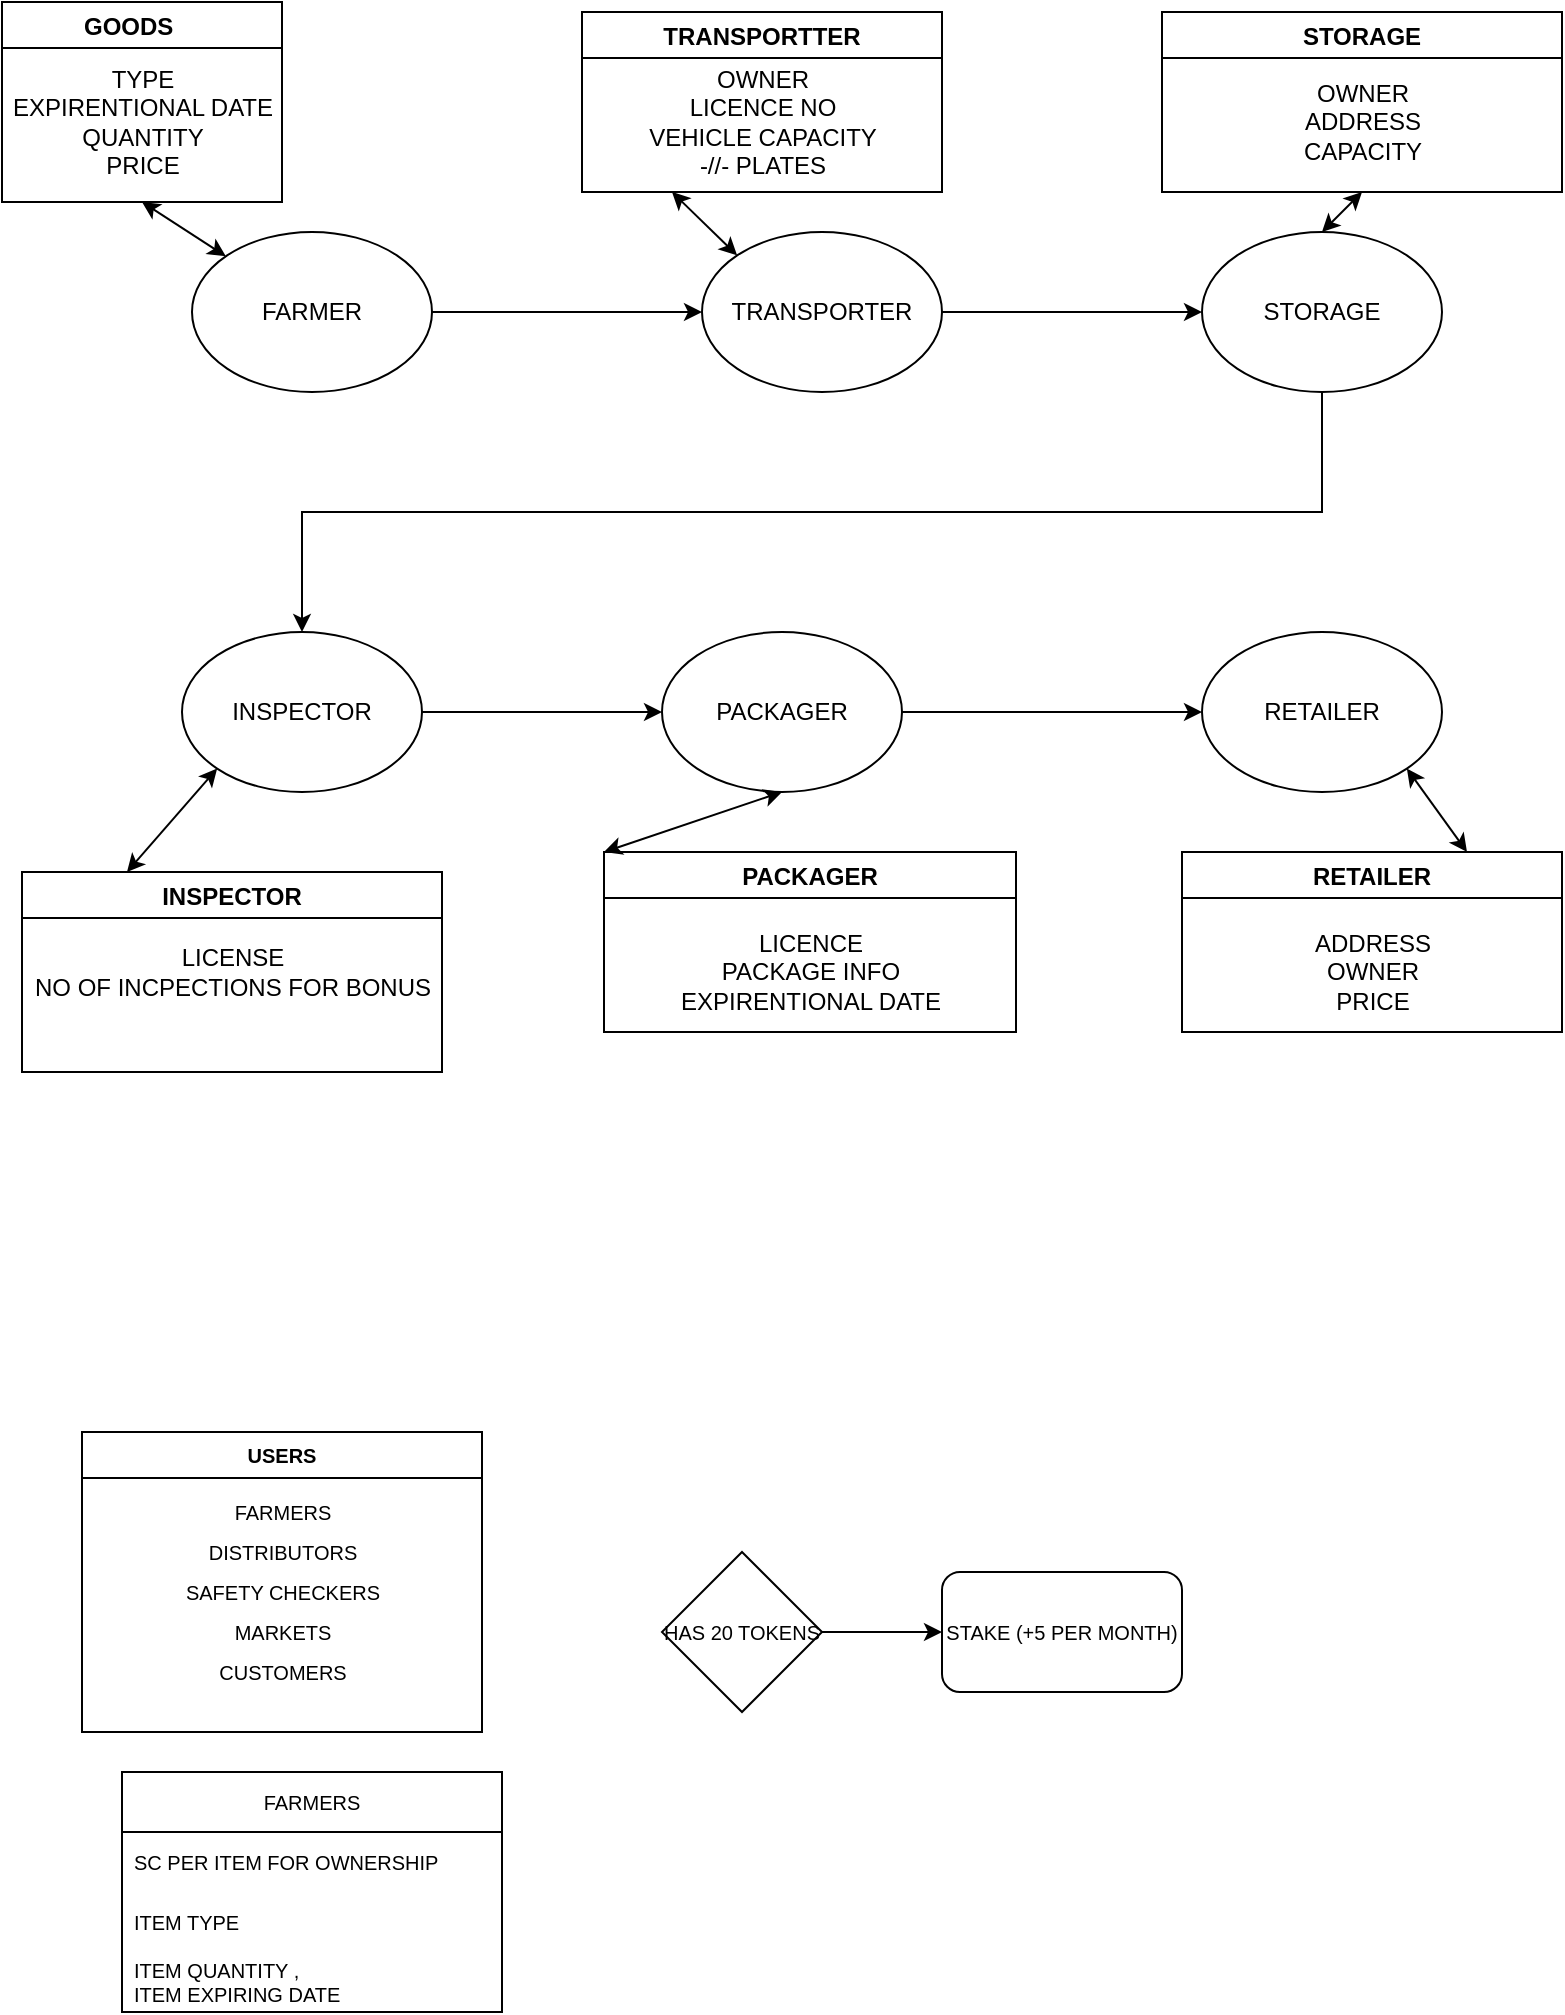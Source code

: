 <mxfile version="15.9.4" type="github">
  <diagram id="C5RBs43oDa-KdzZeNtuy" name="Page-1">
    <mxGraphModel dx="1673" dy="875" grid="1" gridSize="10" guides="1" tooltips="1" connect="1" arrows="1" fold="1" page="1" pageScale="1" pageWidth="827" pageHeight="1169" math="0" shadow="0">
      <root>
        <mxCell id="WIyWlLk6GJQsqaUBKTNV-0" />
        <mxCell id="WIyWlLk6GJQsqaUBKTNV-1" parent="WIyWlLk6GJQsqaUBKTNV-0" />
        <mxCell id="Mbk-LU-rweTJqgh03F9p-36" style="edgeStyle=orthogonalEdgeStyle;rounded=0;orthogonalLoop=1;jettySize=auto;html=1;exitX=1;exitY=0.5;exitDx=0;exitDy=0;entryX=0;entryY=0.5;entryDx=0;entryDy=0;fontSize=10;" parent="WIyWlLk6GJQsqaUBKTNV-1" source="Mbk-LU-rweTJqgh03F9p-32" target="Mbk-LU-rweTJqgh03F9p-35" edge="1">
          <mxGeometry relative="1" as="geometry" />
        </mxCell>
        <mxCell id="Mbk-LU-rweTJqgh03F9p-32" value="HAS 20 TOKENS" style="rhombus;whiteSpace=wrap;html=1;fontSize=10;" parent="WIyWlLk6GJQsqaUBKTNV-1" vertex="1">
          <mxGeometry x="340" y="780" width="80" height="80" as="geometry" />
        </mxCell>
        <mxCell id="Mbk-LU-rweTJqgh03F9p-35" value="STAKE (+5 PER MONTH)" style="rounded=1;whiteSpace=wrap;html=1;fontSize=10;" parent="WIyWlLk6GJQsqaUBKTNV-1" vertex="1">
          <mxGeometry x="480" y="790" width="120" height="60" as="geometry" />
        </mxCell>
        <mxCell id="Mbk-LU-rweTJqgh03F9p-37" value="USERS" style="swimlane;fontSize=10;" parent="WIyWlLk6GJQsqaUBKTNV-1" vertex="1">
          <mxGeometry x="50" y="720" width="200" height="150" as="geometry" />
        </mxCell>
        <mxCell id="Mbk-LU-rweTJqgh03F9p-38" value="FARMERS" style="text;html=1;align=center;verticalAlign=middle;resizable=0;points=[];autosize=1;strokeColor=none;fillColor=none;fontSize=10;" parent="Mbk-LU-rweTJqgh03F9p-37" vertex="1">
          <mxGeometry x="70" y="30" width="60" height="20" as="geometry" />
        </mxCell>
        <mxCell id="Mbk-LU-rweTJqgh03F9p-39" value="DISTRIBUTORS" style="text;html=1;align=center;verticalAlign=middle;resizable=0;points=[];autosize=1;strokeColor=none;fillColor=none;fontSize=10;" parent="Mbk-LU-rweTJqgh03F9p-37" vertex="1">
          <mxGeometry x="55" y="50" width="90" height="20" as="geometry" />
        </mxCell>
        <mxCell id="Mbk-LU-rweTJqgh03F9p-40" value="SAFETY CHECKERS" style="text;html=1;align=center;verticalAlign=middle;resizable=0;points=[];autosize=1;strokeColor=none;fillColor=none;fontSize=10;" parent="Mbk-LU-rweTJqgh03F9p-37" vertex="1">
          <mxGeometry x="40" y="70" width="120" height="20" as="geometry" />
        </mxCell>
        <mxCell id="Mbk-LU-rweTJqgh03F9p-41" value="MARKETS" style="text;html=1;align=center;verticalAlign=middle;resizable=0;points=[];autosize=1;strokeColor=none;fillColor=none;fontSize=10;" parent="Mbk-LU-rweTJqgh03F9p-37" vertex="1">
          <mxGeometry x="65" y="90" width="70" height="20" as="geometry" />
        </mxCell>
        <mxCell id="Mbk-LU-rweTJqgh03F9p-42" value="CUSTOMERS" style="text;html=1;align=center;verticalAlign=middle;resizable=0;points=[];autosize=1;strokeColor=none;fillColor=none;fontSize=10;" parent="Mbk-LU-rweTJqgh03F9p-37" vertex="1">
          <mxGeometry x="60" y="110" width="80" height="20" as="geometry" />
        </mxCell>
        <mxCell id="Mbk-LU-rweTJqgh03F9p-44" value="FARMERS" style="swimlane;fontStyle=0;childLayout=stackLayout;horizontal=1;startSize=30;horizontalStack=0;resizeParent=1;resizeParentMax=0;resizeLast=0;collapsible=1;marginBottom=0;fontSize=10;" parent="WIyWlLk6GJQsqaUBKTNV-1" vertex="1">
          <mxGeometry x="70" y="890" width="190" height="120" as="geometry">
            <mxRectangle x="70" y="890" width="80" height="30" as="alternateBounds" />
          </mxGeometry>
        </mxCell>
        <mxCell id="Mbk-LU-rweTJqgh03F9p-45" value="SC PER ITEM FOR OWNERSHIP" style="text;strokeColor=none;fillColor=none;align=left;verticalAlign=middle;spacingLeft=4;spacingRight=4;overflow=hidden;points=[[0,0.5],[1,0.5]];portConstraint=eastwest;rotatable=0;fontSize=10;" parent="Mbk-LU-rweTJqgh03F9p-44" vertex="1">
          <mxGeometry y="30" width="190" height="30" as="geometry" />
        </mxCell>
        <mxCell id="Mbk-LU-rweTJqgh03F9p-46" value="ITEM TYPE" style="text;strokeColor=none;fillColor=none;align=left;verticalAlign=middle;spacingLeft=4;spacingRight=4;overflow=hidden;points=[[0,0.5],[1,0.5]];portConstraint=eastwest;rotatable=0;fontSize=10;" parent="Mbk-LU-rweTJqgh03F9p-44" vertex="1">
          <mxGeometry y="60" width="190" height="30" as="geometry" />
        </mxCell>
        <mxCell id="Mbk-LU-rweTJqgh03F9p-47" value="ITEM QUANTITY ,&#xa; ITEM EXPIRING DATE" style="text;strokeColor=none;fillColor=none;align=left;verticalAlign=middle;spacingLeft=4;spacingRight=4;overflow=hidden;points=[[0,0.5],[1,0.5]];portConstraint=eastwest;rotatable=0;fontSize=10;" parent="Mbk-LU-rweTJqgh03F9p-44" vertex="1">
          <mxGeometry y="90" width="190" height="30" as="geometry" />
        </mxCell>
        <mxCell id="LdCLL1ELYg_sTMJgc6fd-31" style="edgeStyle=orthogonalEdgeStyle;rounded=0;orthogonalLoop=1;jettySize=auto;html=1;exitX=1;exitY=0.5;exitDx=0;exitDy=0;entryX=0;entryY=0.5;entryDx=0;entryDy=0;" edge="1" parent="WIyWlLk6GJQsqaUBKTNV-1" source="LdCLL1ELYg_sTMJgc6fd-2" target="LdCLL1ELYg_sTMJgc6fd-3">
          <mxGeometry relative="1" as="geometry" />
        </mxCell>
        <mxCell id="LdCLL1ELYg_sTMJgc6fd-2" value="PACKAGER" style="ellipse;whiteSpace=wrap;html=1;" vertex="1" parent="WIyWlLk6GJQsqaUBKTNV-1">
          <mxGeometry x="340" y="320" width="120" height="80" as="geometry" />
        </mxCell>
        <mxCell id="LdCLL1ELYg_sTMJgc6fd-3" value="RETAILER" style="ellipse;whiteSpace=wrap;html=1;" vertex="1" parent="WIyWlLk6GJQsqaUBKTNV-1">
          <mxGeometry x="610" y="320" width="120" height="80" as="geometry" />
        </mxCell>
        <mxCell id="LdCLL1ELYg_sTMJgc6fd-30" style="edgeStyle=orthogonalEdgeStyle;rounded=0;orthogonalLoop=1;jettySize=auto;html=1;exitX=1;exitY=0.5;exitDx=0;exitDy=0;entryX=0;entryY=0.5;entryDx=0;entryDy=0;" edge="1" parent="WIyWlLk6GJQsqaUBKTNV-1" source="LdCLL1ELYg_sTMJgc6fd-4" target="LdCLL1ELYg_sTMJgc6fd-2">
          <mxGeometry relative="1" as="geometry" />
        </mxCell>
        <mxCell id="LdCLL1ELYg_sTMJgc6fd-4" value="INSPECTOR" style="ellipse;whiteSpace=wrap;html=1;" vertex="1" parent="WIyWlLk6GJQsqaUBKTNV-1">
          <mxGeometry x="100" y="320" width="120" height="80" as="geometry" />
        </mxCell>
        <mxCell id="LdCLL1ELYg_sTMJgc6fd-10" style="edgeStyle=orthogonalEdgeStyle;rounded=0;orthogonalLoop=1;jettySize=auto;html=1;exitX=0.5;exitY=1;exitDx=0;exitDy=0;entryX=0.5;entryY=0;entryDx=0;entryDy=0;" edge="1" parent="WIyWlLk6GJQsqaUBKTNV-1" source="LdCLL1ELYg_sTMJgc6fd-5" target="LdCLL1ELYg_sTMJgc6fd-4">
          <mxGeometry relative="1" as="geometry" />
        </mxCell>
        <mxCell id="LdCLL1ELYg_sTMJgc6fd-5" value="STORAGE" style="ellipse;whiteSpace=wrap;html=1;" vertex="1" parent="WIyWlLk6GJQsqaUBKTNV-1">
          <mxGeometry x="610" y="120" width="120" height="80" as="geometry" />
        </mxCell>
        <mxCell id="LdCLL1ELYg_sTMJgc6fd-9" style="edgeStyle=orthogonalEdgeStyle;rounded=0;orthogonalLoop=1;jettySize=auto;html=1;exitX=1;exitY=0.5;exitDx=0;exitDy=0;entryX=0;entryY=0.5;entryDx=0;entryDy=0;" edge="1" parent="WIyWlLk6GJQsqaUBKTNV-1" source="LdCLL1ELYg_sTMJgc6fd-6" target="LdCLL1ELYg_sTMJgc6fd-5">
          <mxGeometry relative="1" as="geometry" />
        </mxCell>
        <mxCell id="LdCLL1ELYg_sTMJgc6fd-6" value="TRANSPORTER" style="ellipse;whiteSpace=wrap;html=1;" vertex="1" parent="WIyWlLk6GJQsqaUBKTNV-1">
          <mxGeometry x="360" y="120" width="120" height="80" as="geometry" />
        </mxCell>
        <mxCell id="LdCLL1ELYg_sTMJgc6fd-8" style="edgeStyle=orthogonalEdgeStyle;rounded=0;orthogonalLoop=1;jettySize=auto;html=1;exitX=1;exitY=0.5;exitDx=0;exitDy=0;entryX=0;entryY=0.5;entryDx=0;entryDy=0;" edge="1" parent="WIyWlLk6GJQsqaUBKTNV-1" source="LdCLL1ELYg_sTMJgc6fd-7" target="LdCLL1ELYg_sTMJgc6fd-6">
          <mxGeometry relative="1" as="geometry" />
        </mxCell>
        <mxCell id="LdCLL1ELYg_sTMJgc6fd-7" value="&lt;div&gt;FARMER&lt;/div&gt;" style="ellipse;whiteSpace=wrap;html=1;" vertex="1" parent="WIyWlLk6GJQsqaUBKTNV-1">
          <mxGeometry x="105" y="120" width="120" height="80" as="geometry" />
        </mxCell>
        <mxCell id="LdCLL1ELYg_sTMJgc6fd-15" value="" style="endArrow=classic;startArrow=classic;html=1;rounded=0;exitX=0.5;exitY=1;exitDx=0;exitDy=0;" edge="1" parent="WIyWlLk6GJQsqaUBKTNV-1" source="LdCLL1ELYg_sTMJgc6fd-17" target="LdCLL1ELYg_sTMJgc6fd-7">
          <mxGeometry width="50" height="50" relative="1" as="geometry">
            <mxPoint x="125" y="70" as="sourcePoint" />
            <mxPoint x="380" y="280" as="targetPoint" />
          </mxGeometry>
        </mxCell>
        <mxCell id="LdCLL1ELYg_sTMJgc6fd-17" value="GOODS    " style="swimlane;" vertex="1" parent="WIyWlLk6GJQsqaUBKTNV-1">
          <mxGeometry x="10" y="5" width="140" height="100" as="geometry">
            <mxRectangle x="60" y="30" width="90" height="23" as="alternateBounds" />
          </mxGeometry>
        </mxCell>
        <mxCell id="LdCLL1ELYg_sTMJgc6fd-18" value="&lt;div&gt;TYPE&lt;/div&gt;&lt;div&gt;EXPIRENTIONAL DATE&lt;/div&gt;&lt;div&gt;QUANTITY&lt;/div&gt;&lt;div&gt;PRICE&lt;br&gt;&lt;/div&gt;" style="text;html=1;align=center;verticalAlign=middle;resizable=0;points=[];autosize=1;strokeColor=none;fillColor=none;" vertex="1" parent="LdCLL1ELYg_sTMJgc6fd-17">
          <mxGeometry y="30" width="140" height="60" as="geometry" />
        </mxCell>
        <mxCell id="LdCLL1ELYg_sTMJgc6fd-23" value="TRANSPORTTER" style="swimlane;" vertex="1" parent="WIyWlLk6GJQsqaUBKTNV-1">
          <mxGeometry x="300" y="10" width="180" height="90" as="geometry" />
        </mxCell>
        <mxCell id="LdCLL1ELYg_sTMJgc6fd-24" value="&lt;div&gt;&lt;div&gt;&lt;br&gt;&lt;/div&gt;&lt;div&gt;&lt;br&gt;&lt;/div&gt;&lt;div&gt;OWNER&lt;/div&gt;&lt;div&gt;LICENCE NO&lt;/div&gt;&lt;/div&gt;&lt;div&gt;VEHICLE CAPACITY&lt;/div&gt;&lt;div&gt;-//- PLATES&lt;/div&gt;&lt;div&gt;&lt;br&gt;&lt;/div&gt;&lt;div&gt;&lt;br&gt;&lt;/div&gt;" style="text;html=1;align=center;verticalAlign=middle;resizable=0;points=[];autosize=1;strokeColor=none;fillColor=none;" vertex="1" parent="LdCLL1ELYg_sTMJgc6fd-23">
          <mxGeometry x="25" y="-5" width="130" height="120" as="geometry" />
        </mxCell>
        <mxCell id="LdCLL1ELYg_sTMJgc6fd-25" value="" style="endArrow=classic;startArrow=classic;html=1;rounded=0;exitX=0;exitY=0;exitDx=0;exitDy=0;entryX=0.25;entryY=1;entryDx=0;entryDy=0;" edge="1" parent="WIyWlLk6GJQsqaUBKTNV-1" source="LdCLL1ELYg_sTMJgc6fd-6" target="LdCLL1ELYg_sTMJgc6fd-23">
          <mxGeometry width="50" height="50" relative="1" as="geometry">
            <mxPoint x="330" y="330" as="sourcePoint" />
            <mxPoint x="380" y="280" as="targetPoint" />
          </mxGeometry>
        </mxCell>
        <mxCell id="LdCLL1ELYg_sTMJgc6fd-26" value="STORAGE" style="swimlane;" vertex="1" parent="WIyWlLk6GJQsqaUBKTNV-1">
          <mxGeometry x="590" y="10" width="200" height="90" as="geometry" />
        </mxCell>
        <mxCell id="LdCLL1ELYg_sTMJgc6fd-28" value="&lt;div&gt;OWNER&lt;/div&gt;&lt;div&gt;ADDRESS&lt;/div&gt;&lt;div&gt;CAPACITY&lt;br&gt;&lt;/div&gt;" style="text;html=1;align=center;verticalAlign=middle;resizable=0;points=[];autosize=1;strokeColor=none;fillColor=none;" vertex="1" parent="LdCLL1ELYg_sTMJgc6fd-26">
          <mxGeometry x="65" y="30" width="70" height="50" as="geometry" />
        </mxCell>
        <mxCell id="LdCLL1ELYg_sTMJgc6fd-29" value="" style="endArrow=classic;startArrow=classic;html=1;rounded=0;exitX=0.5;exitY=0;exitDx=0;exitDy=0;entryX=0.5;entryY=1;entryDx=0;entryDy=0;" edge="1" parent="WIyWlLk6GJQsqaUBKTNV-1" source="LdCLL1ELYg_sTMJgc6fd-5" target="LdCLL1ELYg_sTMJgc6fd-26">
          <mxGeometry width="50" height="50" relative="1" as="geometry">
            <mxPoint x="330" y="330" as="sourcePoint" />
            <mxPoint x="380" y="280" as="targetPoint" />
          </mxGeometry>
        </mxCell>
        <mxCell id="LdCLL1ELYg_sTMJgc6fd-32" value="INSPECTOR" style="swimlane;" vertex="1" parent="WIyWlLk6GJQsqaUBKTNV-1">
          <mxGeometry x="20" y="440" width="210" height="100" as="geometry" />
        </mxCell>
        <mxCell id="LdCLL1ELYg_sTMJgc6fd-33" value="&lt;div&gt;LICENSE&lt;/div&gt;&lt;div&gt;NO OF INCPECTIONS FOR BONUS&lt;br&gt;&lt;/div&gt;" style="text;html=1;align=center;verticalAlign=middle;resizable=0;points=[];autosize=1;strokeColor=none;fillColor=none;" vertex="1" parent="LdCLL1ELYg_sTMJgc6fd-32">
          <mxGeometry y="35" width="210" height="30" as="geometry" />
        </mxCell>
        <mxCell id="LdCLL1ELYg_sTMJgc6fd-34" value="" style="endArrow=classic;startArrow=classic;html=1;rounded=0;exitX=0;exitY=1;exitDx=0;exitDy=0;entryX=0.25;entryY=0;entryDx=0;entryDy=0;" edge="1" parent="WIyWlLk6GJQsqaUBKTNV-1" source="LdCLL1ELYg_sTMJgc6fd-4" target="LdCLL1ELYg_sTMJgc6fd-32">
          <mxGeometry width="50" height="50" relative="1" as="geometry">
            <mxPoint x="330" y="330" as="sourcePoint" />
            <mxPoint x="380" y="280" as="targetPoint" />
          </mxGeometry>
        </mxCell>
        <mxCell id="LdCLL1ELYg_sTMJgc6fd-35" value="PACKAGER" style="swimlane;" vertex="1" parent="WIyWlLk6GJQsqaUBKTNV-1">
          <mxGeometry x="311" y="430" width="206" height="90" as="geometry" />
        </mxCell>
        <mxCell id="LdCLL1ELYg_sTMJgc6fd-36" value="&lt;div&gt;LICENCE&lt;/div&gt;&lt;div&gt;PACKAGE INFO&lt;/div&gt;&lt;div&gt;EXPIRENTIONAL DATE&lt;br&gt;&lt;/div&gt;" style="text;html=1;align=center;verticalAlign=middle;resizable=0;points=[];autosize=1;strokeColor=none;fillColor=none;" vertex="1" parent="LdCLL1ELYg_sTMJgc6fd-35">
          <mxGeometry x="33" y="35" width="140" height="50" as="geometry" />
        </mxCell>
        <mxCell id="LdCLL1ELYg_sTMJgc6fd-37" value="" style="endArrow=classic;startArrow=classic;html=1;rounded=0;exitX=0;exitY=0;exitDx=0;exitDy=0;entryX=0.5;entryY=1;entryDx=0;entryDy=0;" edge="1" parent="WIyWlLk6GJQsqaUBKTNV-1" source="LdCLL1ELYg_sTMJgc6fd-35" target="LdCLL1ELYg_sTMJgc6fd-2">
          <mxGeometry width="50" height="50" relative="1" as="geometry">
            <mxPoint x="330" y="330" as="sourcePoint" />
            <mxPoint x="380" y="280" as="targetPoint" />
          </mxGeometry>
        </mxCell>
        <mxCell id="LdCLL1ELYg_sTMJgc6fd-38" value="RETAILER" style="swimlane;" vertex="1" parent="WIyWlLk6GJQsqaUBKTNV-1">
          <mxGeometry x="600" y="430" width="190" height="90" as="geometry" />
        </mxCell>
        <mxCell id="LdCLL1ELYg_sTMJgc6fd-39" value="&lt;div&gt;ADDRESS&lt;/div&gt;&lt;div&gt;OWNER&lt;/div&gt;&lt;div&gt;PRICE&lt;br&gt;&lt;/div&gt;" style="text;html=1;align=center;verticalAlign=middle;resizable=0;points=[];autosize=1;strokeColor=none;fillColor=none;" vertex="1" parent="LdCLL1ELYg_sTMJgc6fd-38">
          <mxGeometry x="60" y="35" width="70" height="50" as="geometry" />
        </mxCell>
        <mxCell id="LdCLL1ELYg_sTMJgc6fd-40" value="" style="endArrow=classic;startArrow=classic;html=1;rounded=0;exitX=0.75;exitY=0;exitDx=0;exitDy=0;entryX=1;entryY=1;entryDx=0;entryDy=0;" edge="1" parent="WIyWlLk6GJQsqaUBKTNV-1" source="LdCLL1ELYg_sTMJgc6fd-38" target="LdCLL1ELYg_sTMJgc6fd-3">
          <mxGeometry width="50" height="50" relative="1" as="geometry">
            <mxPoint x="330" y="330" as="sourcePoint" />
            <mxPoint x="380" y="280" as="targetPoint" />
          </mxGeometry>
        </mxCell>
      </root>
    </mxGraphModel>
  </diagram>
</mxfile>
